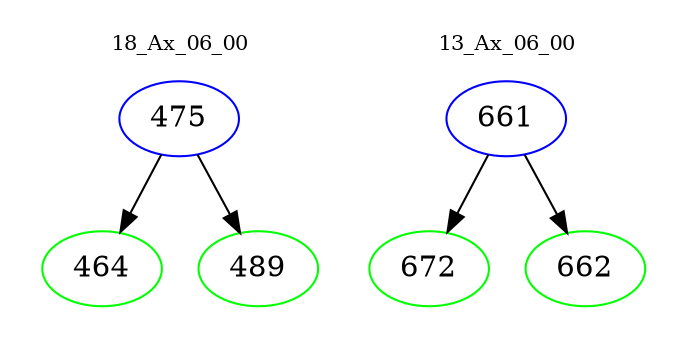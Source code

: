 digraph{
subgraph cluster_0 {
color = white
label = "18_Ax_06_00";
fontsize=10;
T0_475 [label="475", color="blue"]
T0_475 -> T0_464 [color="black"]
T0_464 [label="464", color="green"]
T0_475 -> T0_489 [color="black"]
T0_489 [label="489", color="green"]
}
subgraph cluster_1 {
color = white
label = "13_Ax_06_00";
fontsize=10;
T1_661 [label="661", color="blue"]
T1_661 -> T1_672 [color="black"]
T1_672 [label="672", color="green"]
T1_661 -> T1_662 [color="black"]
T1_662 [label="662", color="green"]
}
}
